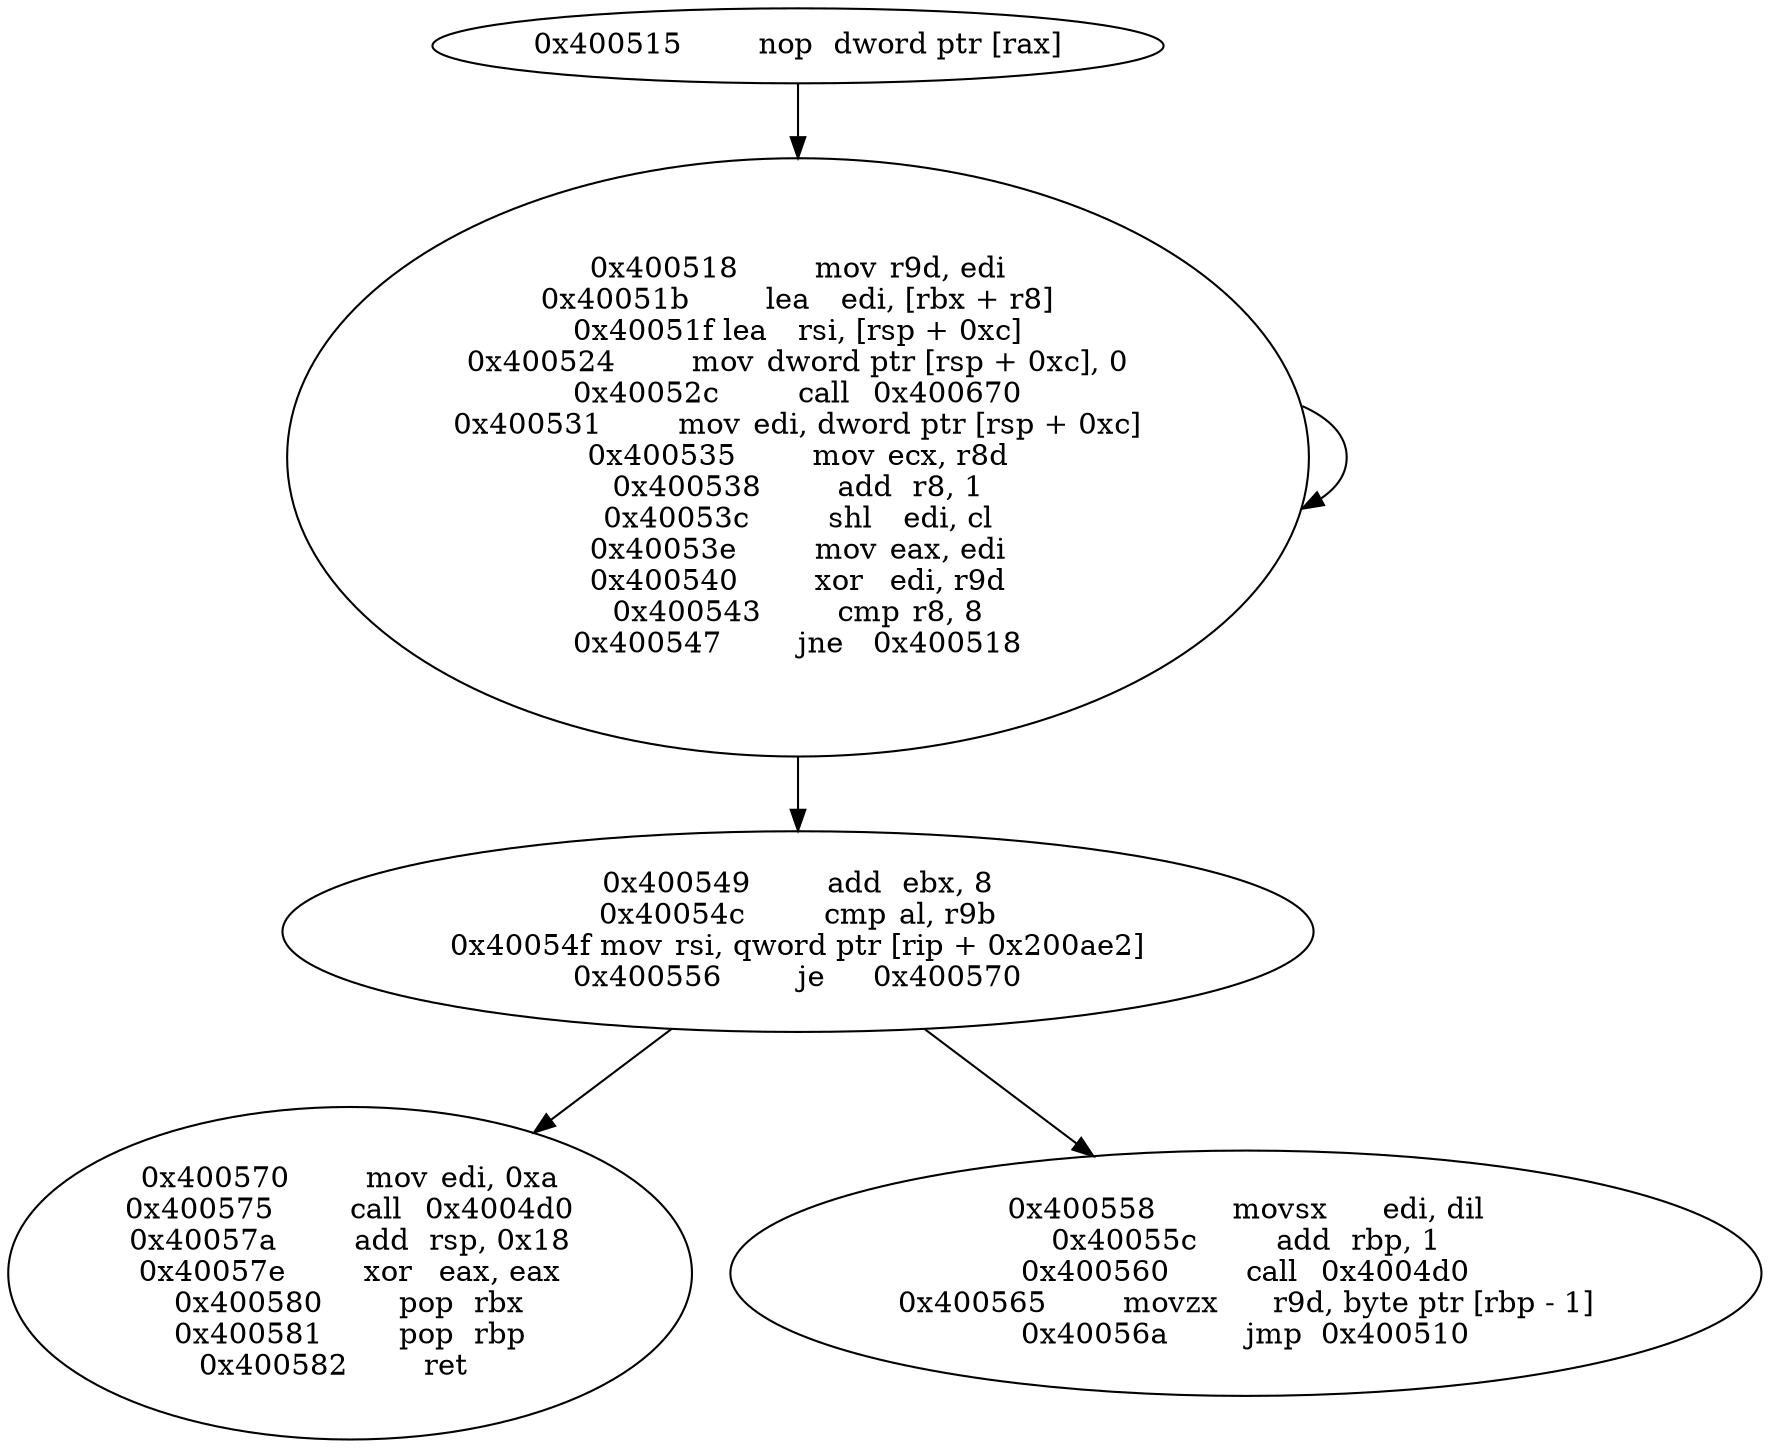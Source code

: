 digraph {
	"0x400515" [label="0x400515	nop	dword ptr [rax]
"]
	"0x400518" [label="0x400518	mov	r9d, edi
0x40051b	lea	edi, [rbx + r8]
0x40051f	lea	rsi, [rsp + 0xc]
0x400524	mov	dword ptr [rsp + 0xc], 0
0x40052c	call	0x400670
0x400531	mov	edi, dword ptr [rsp + 0xc]
0x400535	mov	ecx, r8d
0x400538	add	r8, 1
0x40053c	shl	edi, cl
0x40053e	mov	eax, edi
0x400540	xor	edi, r9d
0x400543	cmp	r8, 8
0x400547	jne	0x400518
"]
	"0x400549" [label="0x400549	add	ebx, 8
0x40054c	cmp	al, r9b
0x40054f	mov	rsi, qword ptr [rip + 0x200ae2]
0x400556	je	0x400570
"]
	"0x400570" [label="0x400570	mov	edi, 0xa
0x400575	call	0x4004d0
0x40057a	add	rsp, 0x18
0x40057e	xor	eax, eax
0x400580	pop	rbx
0x400581	pop	rbp
0x400582	ret	
"]
	"0x400558" [label="0x400558	movsx	edi, dil
0x40055c	add	rbp, 1
0x400560	call	0x4004d0
0x400565	movzx	r9d, byte ptr [rbp - 1]
0x40056a	jmp	0x400510
"]
	"0x400518" -> "0x400518"
	"0x400518" -> "0x400549"
	"0x400549" -> "0x400570"
	"0x400549" -> "0x400558"
	"0x400515" -> "0x400518"
}

